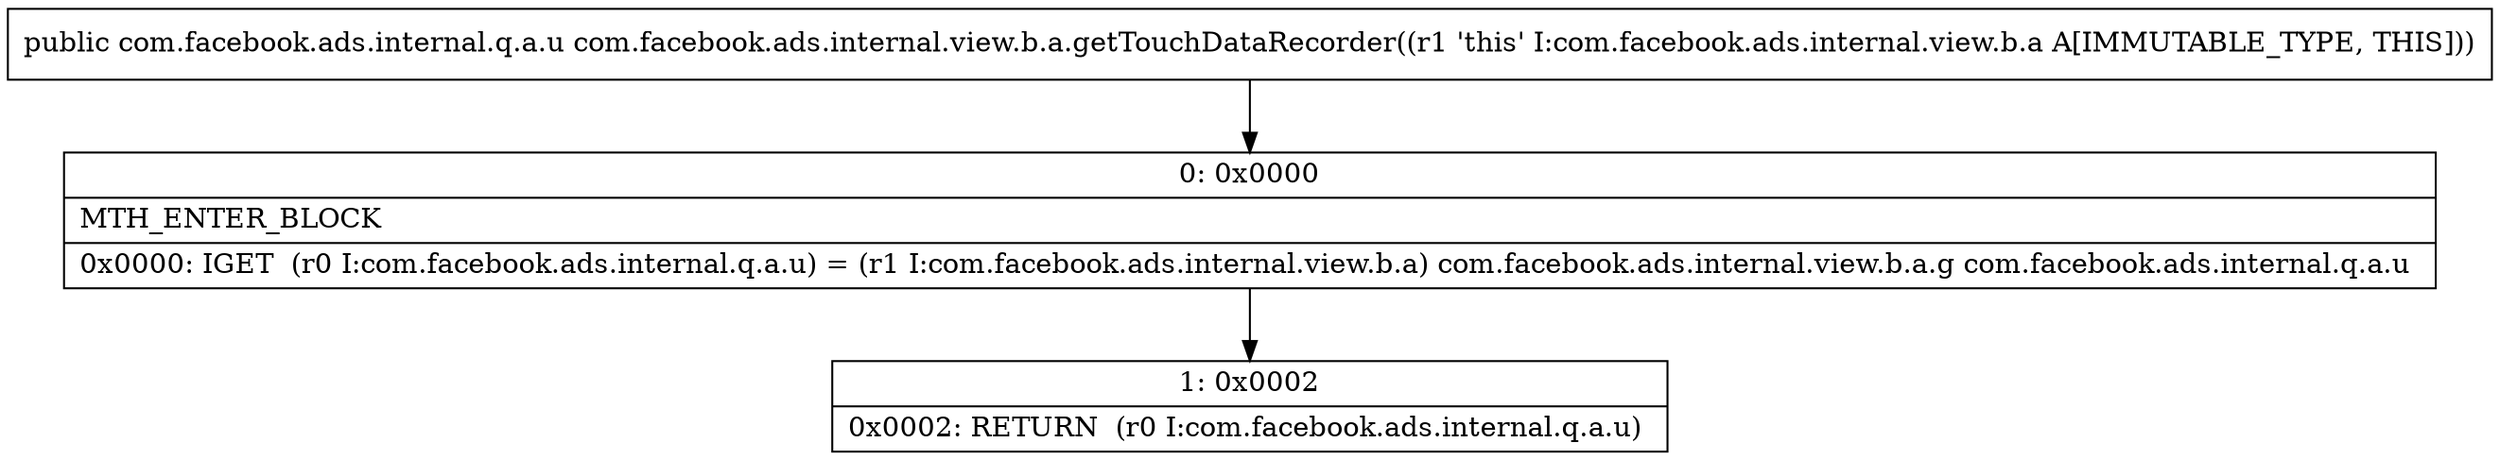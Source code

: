 digraph "CFG forcom.facebook.ads.internal.view.b.a.getTouchDataRecorder()Lcom\/facebook\/ads\/internal\/q\/a\/u;" {
Node_0 [shape=record,label="{0\:\ 0x0000|MTH_ENTER_BLOCK\l|0x0000: IGET  (r0 I:com.facebook.ads.internal.q.a.u) = (r1 I:com.facebook.ads.internal.view.b.a) com.facebook.ads.internal.view.b.a.g com.facebook.ads.internal.q.a.u \l}"];
Node_1 [shape=record,label="{1\:\ 0x0002|0x0002: RETURN  (r0 I:com.facebook.ads.internal.q.a.u) \l}"];
MethodNode[shape=record,label="{public com.facebook.ads.internal.q.a.u com.facebook.ads.internal.view.b.a.getTouchDataRecorder((r1 'this' I:com.facebook.ads.internal.view.b.a A[IMMUTABLE_TYPE, THIS])) }"];
MethodNode -> Node_0;
Node_0 -> Node_1;
}

